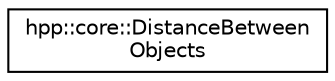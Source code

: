 digraph "Graphical Class Hierarchy"
{
  edge [fontname="Helvetica",fontsize="10",labelfontname="Helvetica",labelfontsize="10"];
  node [fontname="Helvetica",fontsize="10",shape=record];
  rankdir="LR";
  Node1 [label="hpp::core::DistanceBetween\lObjects",height=0.2,width=0.4,color="black", fillcolor="white", style="filled",URL="$a00021.html",tooltip="Computation of distances between pairs of objects. "];
}
